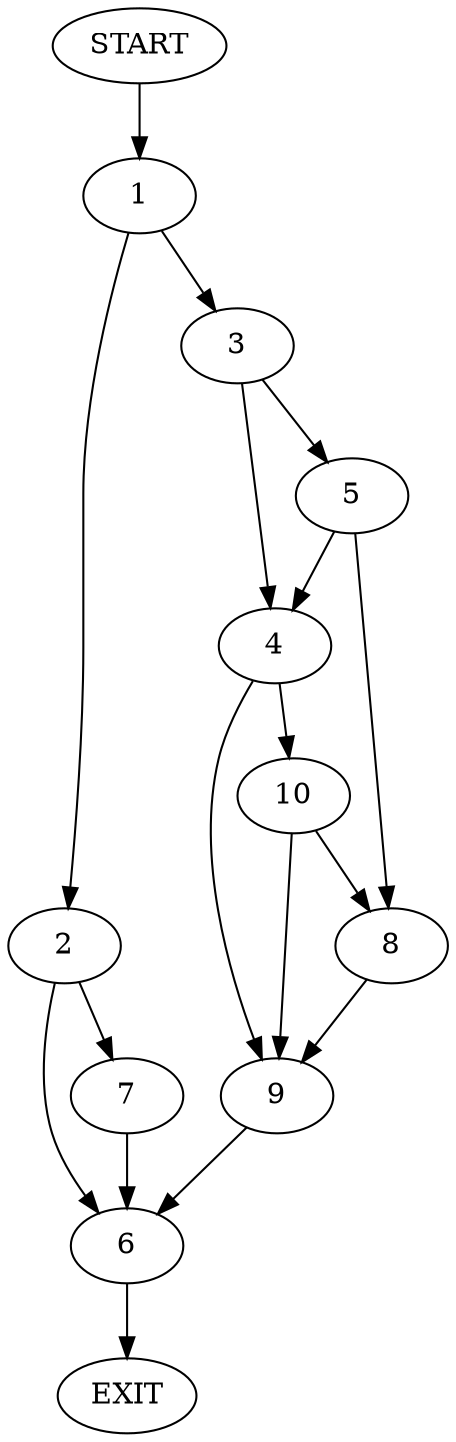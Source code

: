digraph {
0 [label="START"]
11 [label="EXIT"]
0 -> 1
1 -> 2
1 -> 3
3 -> 4
3 -> 5
2 -> 6
2 -> 7
5 -> 4
5 -> 8
4 -> 9
4 -> 10
8 -> 9
9 -> 6
10 -> 8
10 -> 9
6 -> 11
7 -> 6
}
